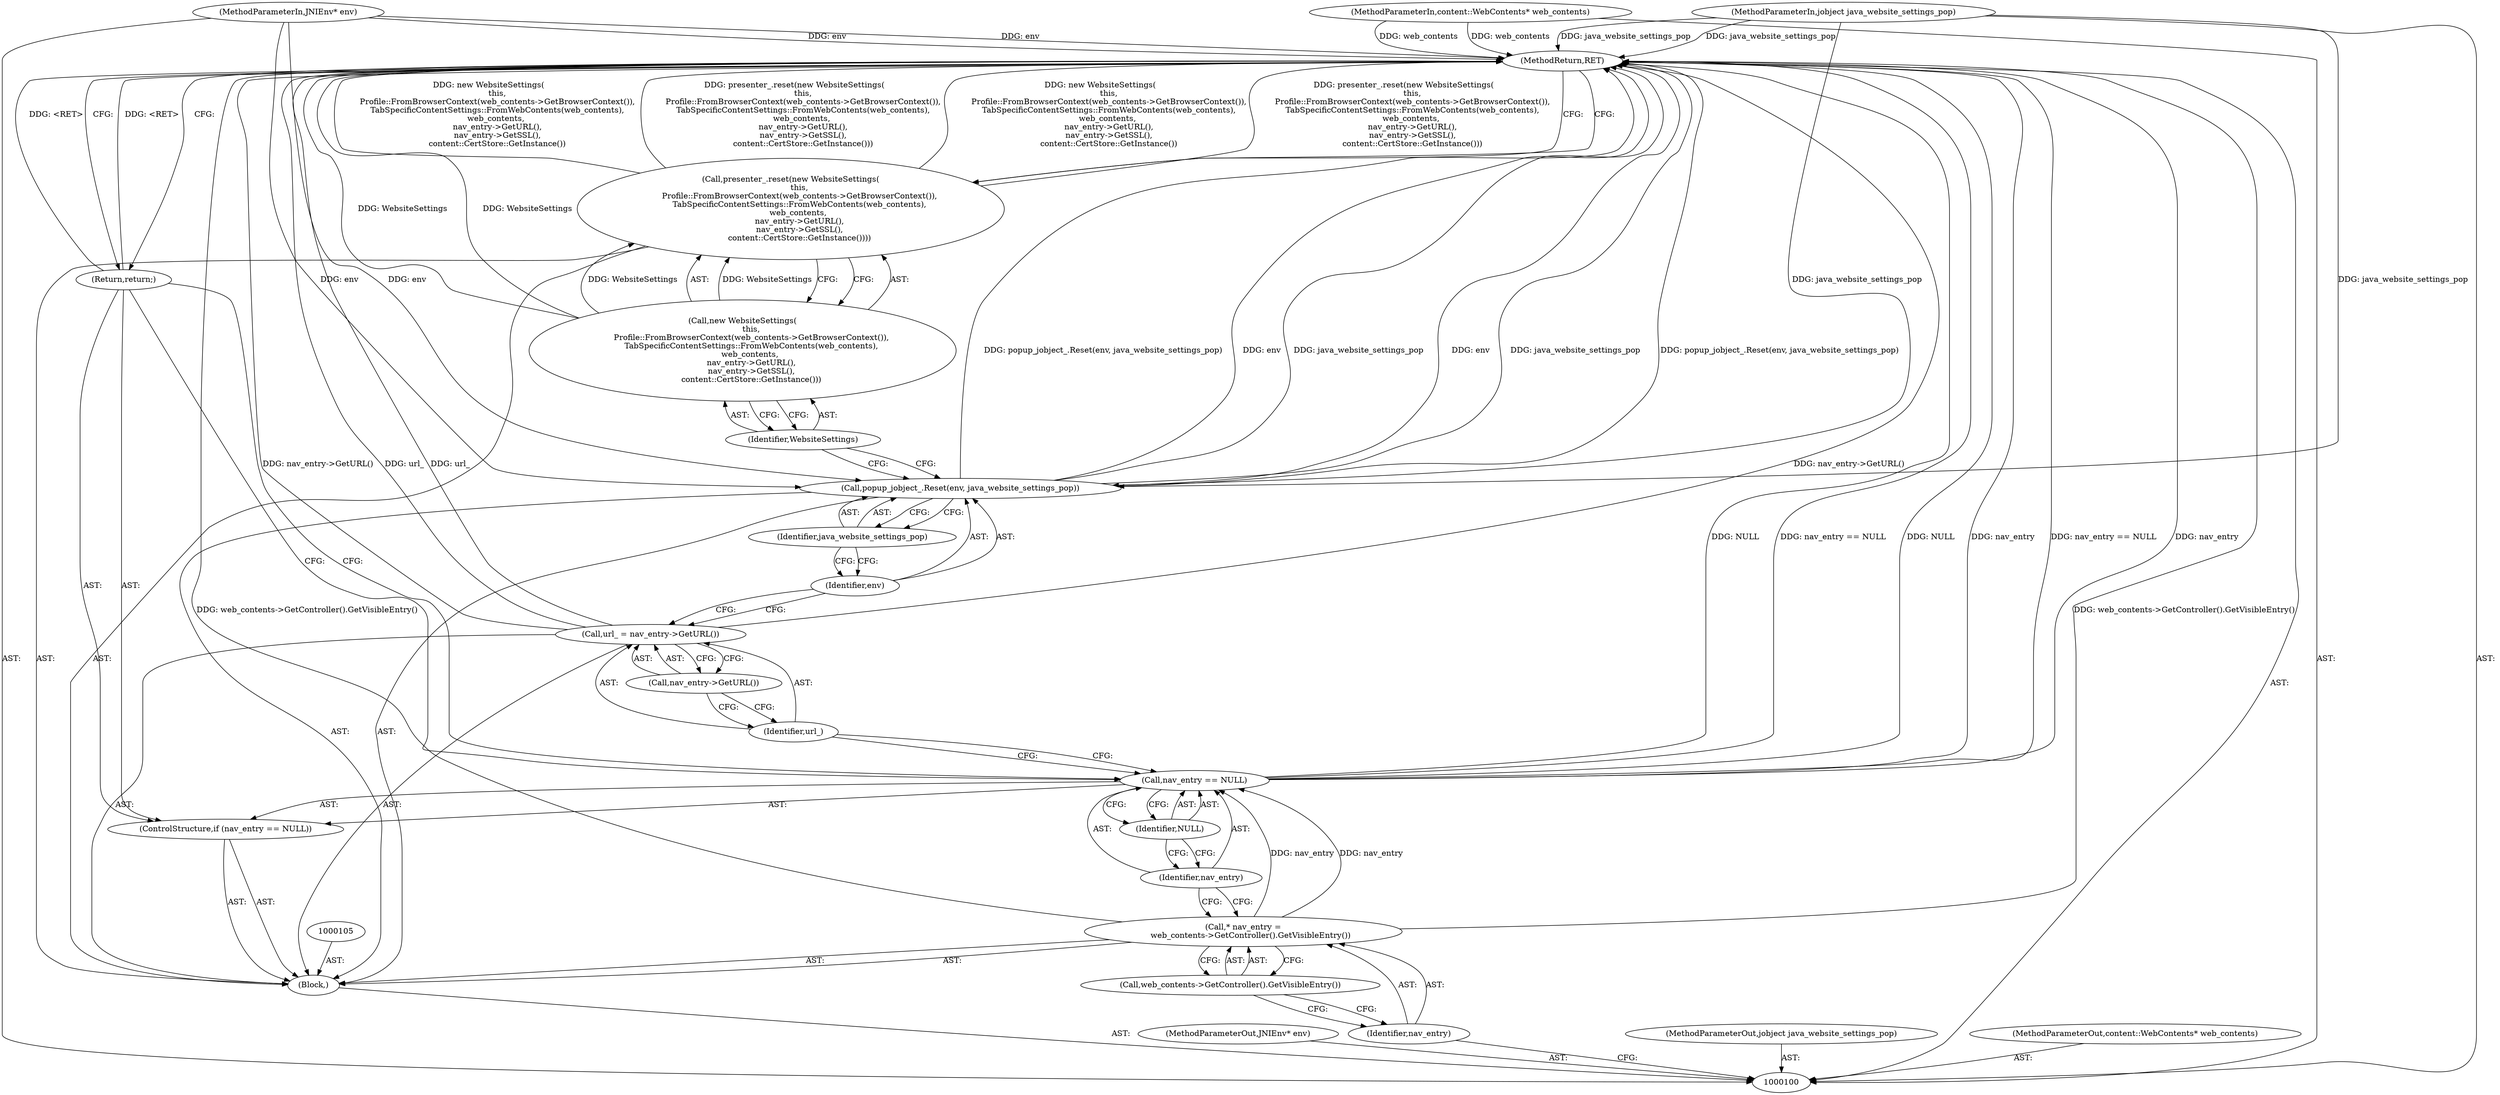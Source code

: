 digraph "0_Chrome_f2cba0d13b3a6d76dedede66731e5ca253d3b2af_0" {
"1000123" [label="(MethodReturn,RET)"];
"1000114" [label="(Call,url_ = nav_entry->GetURL())"];
"1000115" [label="(Identifier,url_)"];
"1000116" [label="(Call,nav_entry->GetURL())"];
"1000117" [label="(Call,popup_jobject_.Reset(env, java_website_settings_pop))"];
"1000118" [label="(Identifier,env)"];
"1000119" [label="(Identifier,java_website_settings_pop)"];
"1000121" [label="(Call,new WebsiteSettings(\n       this,\n       Profile::FromBrowserContext(web_contents->GetBrowserContext()),\n       TabSpecificContentSettings::FromWebContents(web_contents),\n      web_contents,\n       nav_entry->GetURL(),\n       nav_entry->GetSSL(),\n       content::CertStore::GetInstance()))"];
"1000120" [label="(Call,presenter_.reset(new WebsiteSettings(\n       this,\n       Profile::FromBrowserContext(web_contents->GetBrowserContext()),\n       TabSpecificContentSettings::FromWebContents(web_contents),\n      web_contents,\n       nav_entry->GetURL(),\n       nav_entry->GetSSL(),\n       content::CertStore::GetInstance())))"];
"1000122" [label="(Identifier,WebsiteSettings)"];
"1000101" [label="(MethodParameterIn,JNIEnv* env)"];
"1000161" [label="(MethodParameterOut,JNIEnv* env)"];
"1000102" [label="(MethodParameterIn,jobject java_website_settings_pop)"];
"1000162" [label="(MethodParameterOut,jobject java_website_settings_pop)"];
"1000103" [label="(MethodParameterIn,content::WebContents* web_contents)"];
"1000163" [label="(MethodParameterOut,content::WebContents* web_contents)"];
"1000104" [label="(Block,)"];
"1000106" [label="(Call,* nav_entry =\n      web_contents->GetController().GetVisibleEntry())"];
"1000107" [label="(Identifier,nav_entry)"];
"1000108" [label="(Call,web_contents->GetController().GetVisibleEntry())"];
"1000112" [label="(Identifier,NULL)"];
"1000109" [label="(ControlStructure,if (nav_entry == NULL))"];
"1000110" [label="(Call,nav_entry == NULL)"];
"1000111" [label="(Identifier,nav_entry)"];
"1000113" [label="(Return,return;)"];
"1000123" -> "1000100"  [label="AST: "];
"1000123" -> "1000113"  [label="CFG: "];
"1000123" -> "1000120"  [label="CFG: "];
"1000113" -> "1000123"  [label="DDG: <RET>"];
"1000117" -> "1000123"  [label="DDG: popup_jobject_.Reset(env, java_website_settings_pop)"];
"1000117" -> "1000123"  [label="DDG: env"];
"1000117" -> "1000123"  [label="DDG: java_website_settings_pop"];
"1000106" -> "1000123"  [label="DDG: web_contents->GetController().GetVisibleEntry()"];
"1000103" -> "1000123"  [label="DDG: web_contents"];
"1000121" -> "1000123"  [label="DDG: WebsiteSettings"];
"1000114" -> "1000123"  [label="DDG: url_"];
"1000114" -> "1000123"  [label="DDG: nav_entry->GetURL()"];
"1000120" -> "1000123"  [label="DDG: new WebsiteSettings(\n       this,\n       Profile::FromBrowserContext(web_contents->GetBrowserContext()),\n       TabSpecificContentSettings::FromWebContents(web_contents),\n      web_contents,\n       nav_entry->GetURL(),\n       nav_entry->GetSSL(),\n       content::CertStore::GetInstance())"];
"1000120" -> "1000123"  [label="DDG: presenter_.reset(new WebsiteSettings(\n       this,\n       Profile::FromBrowserContext(web_contents->GetBrowserContext()),\n       TabSpecificContentSettings::FromWebContents(web_contents),\n      web_contents,\n       nav_entry->GetURL(),\n       nav_entry->GetSSL(),\n       content::CertStore::GetInstance()))"];
"1000102" -> "1000123"  [label="DDG: java_website_settings_pop"];
"1000110" -> "1000123"  [label="DDG: NULL"];
"1000110" -> "1000123"  [label="DDG: nav_entry == NULL"];
"1000110" -> "1000123"  [label="DDG: nav_entry"];
"1000101" -> "1000123"  [label="DDG: env"];
"1000114" -> "1000104"  [label="AST: "];
"1000114" -> "1000116"  [label="CFG: "];
"1000115" -> "1000114"  [label="AST: "];
"1000116" -> "1000114"  [label="AST: "];
"1000118" -> "1000114"  [label="CFG: "];
"1000114" -> "1000123"  [label="DDG: url_"];
"1000114" -> "1000123"  [label="DDG: nav_entry->GetURL()"];
"1000115" -> "1000114"  [label="AST: "];
"1000115" -> "1000110"  [label="CFG: "];
"1000116" -> "1000115"  [label="CFG: "];
"1000116" -> "1000114"  [label="AST: "];
"1000116" -> "1000115"  [label="CFG: "];
"1000114" -> "1000116"  [label="CFG: "];
"1000117" -> "1000104"  [label="AST: "];
"1000117" -> "1000119"  [label="CFG: "];
"1000118" -> "1000117"  [label="AST: "];
"1000119" -> "1000117"  [label="AST: "];
"1000122" -> "1000117"  [label="CFG: "];
"1000117" -> "1000123"  [label="DDG: popup_jobject_.Reset(env, java_website_settings_pop)"];
"1000117" -> "1000123"  [label="DDG: env"];
"1000117" -> "1000123"  [label="DDG: java_website_settings_pop"];
"1000101" -> "1000117"  [label="DDG: env"];
"1000102" -> "1000117"  [label="DDG: java_website_settings_pop"];
"1000118" -> "1000117"  [label="AST: "];
"1000118" -> "1000114"  [label="CFG: "];
"1000119" -> "1000118"  [label="CFG: "];
"1000119" -> "1000117"  [label="AST: "];
"1000119" -> "1000118"  [label="CFG: "];
"1000117" -> "1000119"  [label="CFG: "];
"1000121" -> "1000120"  [label="AST: "];
"1000121" -> "1000122"  [label="CFG: "];
"1000122" -> "1000121"  [label="AST: "];
"1000120" -> "1000121"  [label="CFG: "];
"1000121" -> "1000123"  [label="DDG: WebsiteSettings"];
"1000121" -> "1000120"  [label="DDG: WebsiteSettings"];
"1000120" -> "1000104"  [label="AST: "];
"1000120" -> "1000121"  [label="CFG: "];
"1000121" -> "1000120"  [label="AST: "];
"1000123" -> "1000120"  [label="CFG: "];
"1000120" -> "1000123"  [label="DDG: new WebsiteSettings(\n       this,\n       Profile::FromBrowserContext(web_contents->GetBrowserContext()),\n       TabSpecificContentSettings::FromWebContents(web_contents),\n      web_contents,\n       nav_entry->GetURL(),\n       nav_entry->GetSSL(),\n       content::CertStore::GetInstance())"];
"1000120" -> "1000123"  [label="DDG: presenter_.reset(new WebsiteSettings(\n       this,\n       Profile::FromBrowserContext(web_contents->GetBrowserContext()),\n       TabSpecificContentSettings::FromWebContents(web_contents),\n      web_contents,\n       nav_entry->GetURL(),\n       nav_entry->GetSSL(),\n       content::CertStore::GetInstance()))"];
"1000121" -> "1000120"  [label="DDG: WebsiteSettings"];
"1000122" -> "1000121"  [label="AST: "];
"1000122" -> "1000117"  [label="CFG: "];
"1000121" -> "1000122"  [label="CFG: "];
"1000101" -> "1000100"  [label="AST: "];
"1000101" -> "1000123"  [label="DDG: env"];
"1000101" -> "1000117"  [label="DDG: env"];
"1000161" -> "1000100"  [label="AST: "];
"1000102" -> "1000100"  [label="AST: "];
"1000102" -> "1000123"  [label="DDG: java_website_settings_pop"];
"1000102" -> "1000117"  [label="DDG: java_website_settings_pop"];
"1000162" -> "1000100"  [label="AST: "];
"1000103" -> "1000100"  [label="AST: "];
"1000103" -> "1000123"  [label="DDG: web_contents"];
"1000163" -> "1000100"  [label="AST: "];
"1000104" -> "1000100"  [label="AST: "];
"1000105" -> "1000104"  [label="AST: "];
"1000106" -> "1000104"  [label="AST: "];
"1000109" -> "1000104"  [label="AST: "];
"1000114" -> "1000104"  [label="AST: "];
"1000117" -> "1000104"  [label="AST: "];
"1000120" -> "1000104"  [label="AST: "];
"1000106" -> "1000104"  [label="AST: "];
"1000106" -> "1000108"  [label="CFG: "];
"1000107" -> "1000106"  [label="AST: "];
"1000108" -> "1000106"  [label="AST: "];
"1000111" -> "1000106"  [label="CFG: "];
"1000106" -> "1000123"  [label="DDG: web_contents->GetController().GetVisibleEntry()"];
"1000106" -> "1000110"  [label="DDG: nav_entry"];
"1000107" -> "1000106"  [label="AST: "];
"1000107" -> "1000100"  [label="CFG: "];
"1000108" -> "1000107"  [label="CFG: "];
"1000108" -> "1000106"  [label="AST: "];
"1000108" -> "1000107"  [label="CFG: "];
"1000106" -> "1000108"  [label="CFG: "];
"1000112" -> "1000110"  [label="AST: "];
"1000112" -> "1000111"  [label="CFG: "];
"1000110" -> "1000112"  [label="CFG: "];
"1000109" -> "1000104"  [label="AST: "];
"1000110" -> "1000109"  [label="AST: "];
"1000113" -> "1000109"  [label="AST: "];
"1000110" -> "1000109"  [label="AST: "];
"1000110" -> "1000112"  [label="CFG: "];
"1000111" -> "1000110"  [label="AST: "];
"1000112" -> "1000110"  [label="AST: "];
"1000113" -> "1000110"  [label="CFG: "];
"1000115" -> "1000110"  [label="CFG: "];
"1000110" -> "1000123"  [label="DDG: NULL"];
"1000110" -> "1000123"  [label="DDG: nav_entry == NULL"];
"1000110" -> "1000123"  [label="DDG: nav_entry"];
"1000106" -> "1000110"  [label="DDG: nav_entry"];
"1000111" -> "1000110"  [label="AST: "];
"1000111" -> "1000106"  [label="CFG: "];
"1000112" -> "1000111"  [label="CFG: "];
"1000113" -> "1000109"  [label="AST: "];
"1000113" -> "1000110"  [label="CFG: "];
"1000123" -> "1000113"  [label="CFG: "];
"1000113" -> "1000123"  [label="DDG: <RET>"];
}
